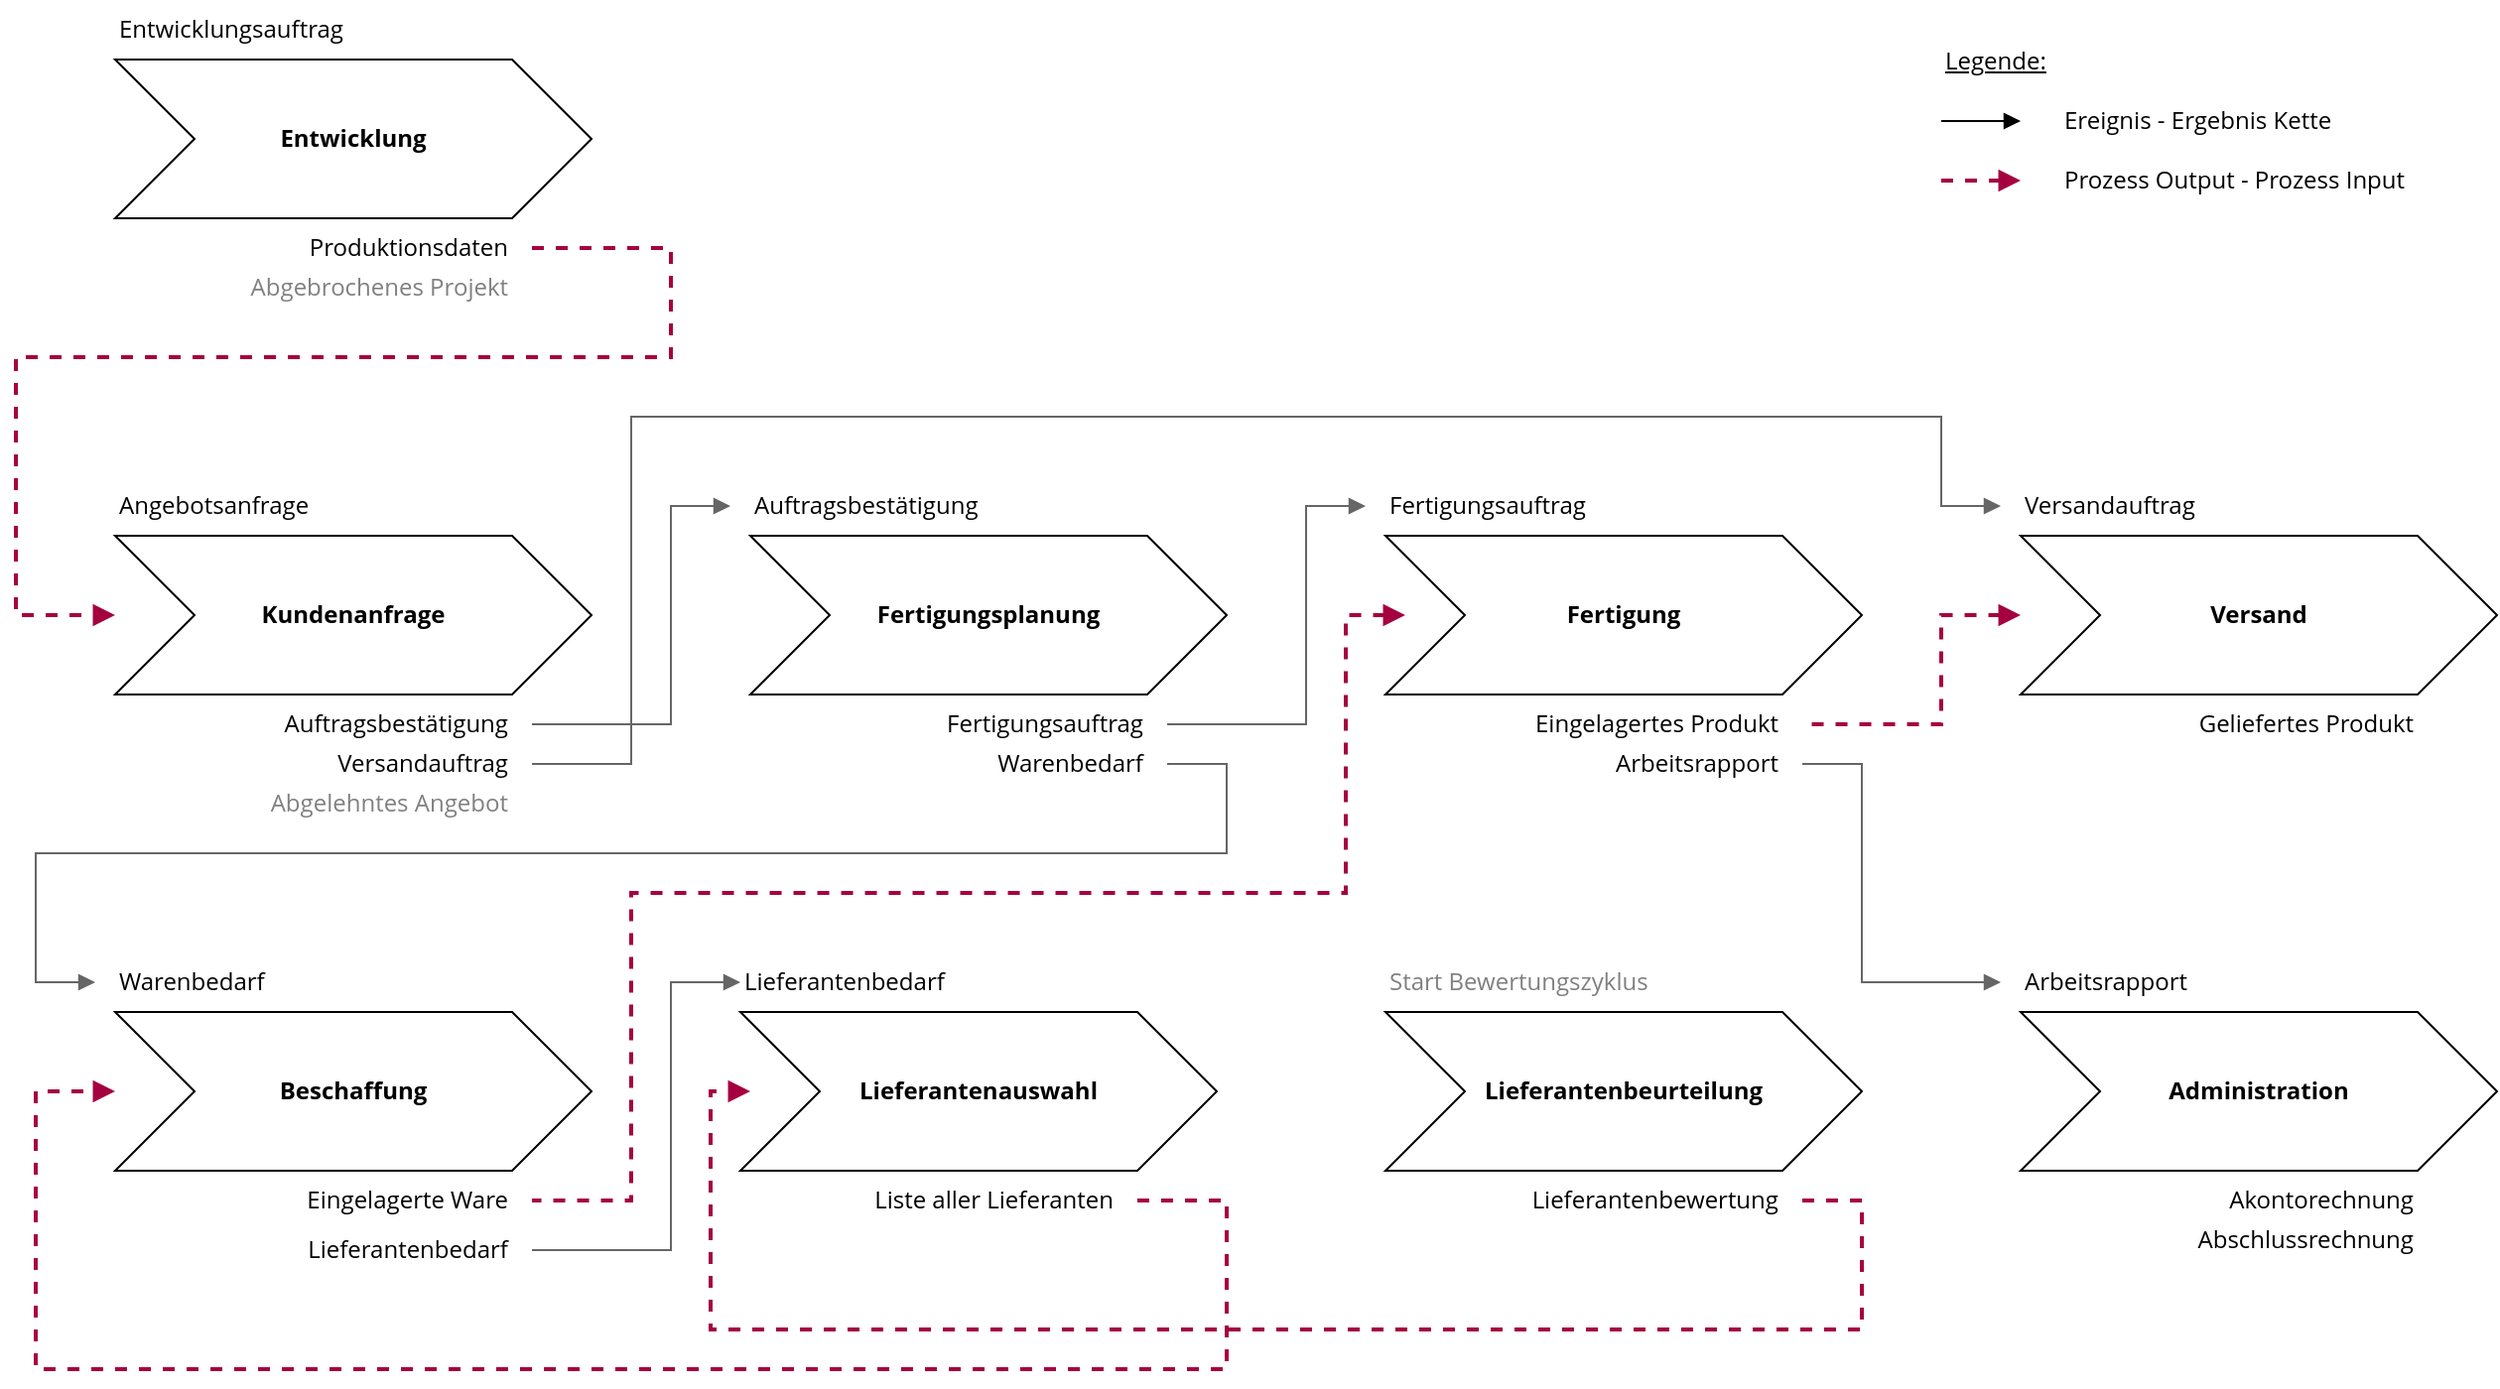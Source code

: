<mxfile version="13.6.2" type="device"><diagram id="6ctkU4ct5DaPyQWIfC3z" name="Page-1"><mxGraphModel dx="1579" dy="1502" grid="1" gridSize="10" guides="1" tooltips="1" connect="1" arrows="1" fold="1" page="1" pageScale="1" pageWidth="1169" pageHeight="827" math="0" shadow="0"><root><mxCell id="0"/><mxCell id="1" parent="0"/><mxCell id="lcJcm3nHYn3BamToFKXf-1" value="Angebotsanfrage" style="text;html=1;strokeColor=none;fillColor=none;align=left;verticalAlign=middle;whiteSpace=wrap;rounded=0;fontFamily=Open Sans;" parent="1" vertex="1"><mxGeometry x="80" y="-551" width="120" height="30" as="geometry"/></mxCell><UserObject label="&lt;b&gt;Kundenanfrage&lt;/b&gt;" id="lcJcm3nHYn3BamToFKXf-2"><mxCell style="shape=step;perimeter=stepPerimeter;whiteSpace=wrap;html=1;fixedSize=1;size=40;fontFamily=Open Sans;" parent="1" vertex="1"><mxGeometry x="80" y="-521" width="240" height="80" as="geometry"/></mxCell></UserObject><mxCell id="lcJcm3nHYn3BamToFKXf-3" value="Auftragsbestätigung" style="text;html=1;strokeColor=none;fillColor=none;align=right;verticalAlign=middle;whiteSpace=wrap;rounded=0;fontFamily=Open Sans;spacingRight=10;" parent="1" vertex="1"><mxGeometry x="170" y="-441" width="120" height="30" as="geometry"/></mxCell><mxCell id="lcJcm3nHYn3BamToFKXf-5" value="Auftragsbestätigung" style="text;html=1;strokeColor=none;fillColor=none;align=left;verticalAlign=middle;whiteSpace=wrap;rounded=0;fontFamily=Open Sans;spacingLeft=10;" parent="1" vertex="1"><mxGeometry x="390" y="-551" width="120" height="30" as="geometry"/></mxCell><UserObject label="&lt;b&gt;Fertigungsplanung&lt;/b&gt;" id="lcJcm3nHYn3BamToFKXf-6"><mxCell style="shape=step;perimeter=stepPerimeter;whiteSpace=wrap;html=1;fixedSize=1;size=40;fontFamily=Open Sans;" parent="1" vertex="1"><mxGeometry x="400" y="-521" width="240" height="80" as="geometry"/></mxCell></UserObject><mxCell id="lcJcm3nHYn3BamToFKXf-7" value="Fertigungsauftrag" style="text;html=1;strokeColor=none;fillColor=none;align=right;verticalAlign=middle;whiteSpace=wrap;rounded=0;fontFamily=Open Sans;spacingRight=10;spacing=2;" parent="1" vertex="1"><mxGeometry x="490" y="-441" width="120" height="30" as="geometry"/></mxCell><mxCell id="lcJcm3nHYn3BamToFKXf-8" value="Warenbedarf" style="text;html=1;strokeColor=none;fillColor=none;align=right;verticalAlign=middle;whiteSpace=wrap;rounded=0;fontFamily=Open Sans;spacingRight=10;spacing=2;" parent="1" vertex="1"><mxGeometry x="490" y="-411" width="120" height="10" as="geometry"/></mxCell><mxCell id="lcJcm3nHYn3BamToFKXf-9" value="" style="endArrow=block;html=1;edgeStyle=elbowEdgeStyle;exitX=1;exitY=0.5;exitDx=0;exitDy=0;entryX=0;entryY=0.5;entryDx=0;entryDy=0;rounded=0;endFill=1;fillColor=#f5f5f5;strokeColor=#666666;fontFamily=Open Sans;strokeWidth=1;" parent="1" source="lcJcm3nHYn3BamToFKXf-3" target="lcJcm3nHYn3BamToFKXf-5" edge="1"><mxGeometry width="50" height="50" relative="1" as="geometry"><mxPoint x="390" y="-221" as="sourcePoint"/><mxPoint x="440" y="-271" as="targetPoint"/><Array as="points"><mxPoint x="360" y="-461"/><mxPoint x="350" y="-461"/></Array></mxGeometry></mxCell><mxCell id="lcJcm3nHYn3BamToFKXf-10" value="Warenbedarf" style="text;html=1;strokeColor=none;fillColor=none;align=left;verticalAlign=middle;whiteSpace=wrap;rounded=0;fontFamily=Open Sans;spacingLeft=10;" parent="1" vertex="1"><mxGeometry x="70" y="-311" width="120" height="30" as="geometry"/></mxCell><UserObject label="&lt;b&gt;Beschaffung&lt;/b&gt;" id="lcJcm3nHYn3BamToFKXf-11"><mxCell style="shape=step;perimeter=stepPerimeter;whiteSpace=wrap;html=1;fixedSize=1;size=40;fontFamily=Open Sans;" parent="1" vertex="1"><mxGeometry x="80" y="-281" width="240" height="80" as="geometry"/></mxCell></UserObject><mxCell id="lcJcm3nHYn3BamToFKXf-12" value="Eingelagerte Ware" style="text;html=1;strokeColor=none;fillColor=none;align=right;verticalAlign=middle;whiteSpace=wrap;rounded=0;fontFamily=Open Sans;spacingRight=10;" parent="1" vertex="1"><mxGeometry x="170" y="-201" width="120" height="30" as="geometry"/></mxCell><mxCell id="lcJcm3nHYn3BamToFKXf-13" value="" style="endArrow=none;html=1;entryX=1;entryY=0.5;entryDx=0;entryDy=0;exitX=0;exitY=0.5;exitDx=0;exitDy=0;edgeStyle=orthogonalEdgeStyle;endFill=0;startArrow=block;startFill=1;rounded=0;fillColor=#f5f5f5;strokeColor=#666666;fontFamily=Open Sans;strokeWidth=1;" parent="1" source="lcJcm3nHYn3BamToFKXf-10" target="lcJcm3nHYn3BamToFKXf-8" edge="1"><mxGeometry width="50" height="50" relative="1" as="geometry"><mxPoint x="390" y="-221" as="sourcePoint"/><mxPoint x="440" y="-271" as="targetPoint"/><Array as="points"><mxPoint x="40" y="-296"/><mxPoint x="40" y="-361"/><mxPoint x="640" y="-361"/><mxPoint x="640" y="-406"/></Array></mxGeometry></mxCell><mxCell id="lcJcm3nHYn3BamToFKXf-14" value="Fertigungsauftrag" style="text;html=1;strokeColor=none;fillColor=none;align=left;verticalAlign=middle;whiteSpace=wrap;rounded=0;fontFamily=Open Sans;spacingLeft=10;" parent="1" vertex="1"><mxGeometry x="710" y="-551" width="120" height="30" as="geometry"/></mxCell><UserObject label="&lt;b&gt;Fertigung&lt;/b&gt;" id="lcJcm3nHYn3BamToFKXf-15"><mxCell style="shape=step;perimeter=stepPerimeter;whiteSpace=wrap;html=1;fixedSize=1;size=40;fontFamily=Open Sans;" parent="1" vertex="1"><mxGeometry x="720" y="-521" width="240" height="80" as="geometry"/></mxCell></UserObject><mxCell id="lcJcm3nHYn3BamToFKXf-16" value="Arbeitsrapport" style="text;html=1;strokeColor=none;fillColor=none;align=right;verticalAlign=middle;whiteSpace=wrap;rounded=0;fontFamily=Open Sans;spacingRight=10;" parent="1" vertex="1"><mxGeometry x="810" y="-411" width="120" height="10" as="geometry"/></mxCell><mxCell id="lcJcm3nHYn3BamToFKXf-17" value="" style="endArrow=block;html=1;entryX=0;entryY=0.5;entryDx=0;entryDy=0;edgeStyle=elbowEdgeStyle;rounded=0;endFill=1;fillColor=#f5f5f5;strokeColor=#666666;fontFamily=Open Sans;strokeWidth=1;exitX=1;exitY=0.5;exitDx=0;exitDy=0;" parent="1" source="lcJcm3nHYn3BamToFKXf-7" target="lcJcm3nHYn3BamToFKXf-14" edge="1"><mxGeometry width="50" height="50" relative="1" as="geometry"><mxPoint x="640" y="-411" as="sourcePoint"/><mxPoint x="440" y="-271" as="targetPoint"/><Array as="points"><mxPoint x="680" y="-471"/></Array></mxGeometry></mxCell><mxCell id="lcJcm3nHYn3BamToFKXf-18" value="Arbeitsrapport" style="text;html=1;strokeColor=none;fillColor=none;align=left;verticalAlign=middle;whiteSpace=wrap;rounded=0;fontFamily=Open Sans;spacingLeft=10;" parent="1" vertex="1"><mxGeometry x="1030" y="-311" width="120" height="30" as="geometry"/></mxCell><UserObject label="&lt;b&gt;Administration&lt;/b&gt;" id="lcJcm3nHYn3BamToFKXf-19"><mxCell style="shape=step;perimeter=stepPerimeter;whiteSpace=wrap;html=1;fixedSize=1;size=40;fontFamily=Open Sans;" parent="1" vertex="1"><mxGeometry x="1040" y="-281" width="240" height="80" as="geometry"/></mxCell></UserObject><mxCell id="lcJcm3nHYn3BamToFKXf-20" value="Akontorechnung" style="text;html=1;strokeColor=none;fillColor=none;align=right;verticalAlign=middle;whiteSpace=wrap;rounded=0;fontFamily=Open Sans;" parent="1" vertex="1"><mxGeometry x="1120" y="-201" width="120" height="30" as="geometry"/></mxCell><mxCell id="lcJcm3nHYn3BamToFKXf-21" value="" style="endArrow=none;html=1;edgeStyle=orthogonalEdgeStyle;rounded=0;endFill=0;startArrow=block;startFill=1;fillColor=#f5f5f5;strokeColor=#666666;fontFamily=Open Sans;strokeWidth=1;exitX=0;exitY=0.5;exitDx=0;exitDy=0;entryX=1;entryY=0.5;entryDx=0;entryDy=0;" parent="1" source="lcJcm3nHYn3BamToFKXf-18" target="lcJcm3nHYn3BamToFKXf-16" edge="1"><mxGeometry width="50" height="50" relative="1" as="geometry"><mxPoint x="1320" y="-341" as="sourcePoint"/><mxPoint x="1020" y="-391" as="targetPoint"/><Array as="points"><mxPoint x="960" y="-296"/><mxPoint x="960" y="-406"/></Array></mxGeometry></mxCell><mxCell id="lcJcm3nHYn3BamToFKXf-22" value="Abschlussrechnung" style="text;html=1;strokeColor=none;fillColor=none;align=right;verticalAlign=middle;whiteSpace=wrap;rounded=0;fontFamily=Open Sans;" parent="1" vertex="1"><mxGeometry x="1120" y="-181" width="120" height="30" as="geometry"/></mxCell><mxCell id="AXWYKlfu01MiWSVrJupV-1" value="&lt;span style=&quot;text-align: right&quot;&gt;Lieferantenbedarf&lt;/span&gt;" style="text;html=1;strokeColor=none;fillColor=none;align=left;verticalAlign=middle;whiteSpace=wrap;rounded=0;fontFamily=Open Sans;" parent="1" vertex="1"><mxGeometry x="395" y="-311" width="120" height="30" as="geometry"/></mxCell><UserObject label="&lt;b&gt;Lieferantenauswahl&lt;/b&gt;" id="AXWYKlfu01MiWSVrJupV-2"><mxCell style="shape=step;perimeter=stepPerimeter;whiteSpace=wrap;html=1;fixedSize=1;size=40;fontFamily=Open Sans;" parent="1" vertex="1"><mxGeometry x="395" y="-281" width="240" height="80" as="geometry"/></mxCell></UserObject><mxCell id="AXWYKlfu01MiWSVrJupV-3" value="Liste aller Lieferanten" style="text;html=1;strokeColor=none;fillColor=none;align=right;verticalAlign=middle;whiteSpace=wrap;rounded=0;fontFamily=Open Sans;spacing=2;spacingRight=10;" parent="1" vertex="1"><mxGeometry x="435" y="-201" width="160" height="30" as="geometry"/></mxCell><mxCell id="AXWYKlfu01MiWSVrJupV-4" value="Start Bewertungszyklus" style="text;html=1;strokeColor=none;fillColor=none;align=left;verticalAlign=middle;whiteSpace=wrap;rounded=0;fontFamily=Open Sans;fontColor=#808080;" parent="1" vertex="1"><mxGeometry x="720" y="-311" width="200" height="30" as="geometry"/></mxCell><UserObject label="&lt;b&gt;Lieferantenbeurteilung&lt;/b&gt;" id="AXWYKlfu01MiWSVrJupV-5"><mxCell style="shape=step;perimeter=stepPerimeter;whiteSpace=wrap;html=1;fixedSize=1;size=40;fontFamily=Open Sans;" parent="1" vertex="1"><mxGeometry x="720" y="-281" width="240" height="80" as="geometry"/></mxCell></UserObject><mxCell id="AXWYKlfu01MiWSVrJupV-6" value="Lieferantenbewertung" style="text;html=1;strokeColor=none;fillColor=none;align=right;verticalAlign=middle;whiteSpace=wrap;rounded=0;fontFamily=Open Sans;spacingRight=10;" parent="1" vertex="1"><mxGeometry x="780" y="-201" width="150" height="30" as="geometry"/></mxCell><UserObject label="&lt;b&gt;Entwicklung&lt;/b&gt;" id="AXWYKlfu01MiWSVrJupV-15"><mxCell style="shape=step;perimeter=stepPerimeter;whiteSpace=wrap;html=1;fixedSize=1;size=40;fontFamily=Open Sans;" parent="1" vertex="1"><mxGeometry x="80" y="-761" width="240" height="80" as="geometry"/></mxCell></UserObject><mxCell id="AXWYKlfu01MiWSVrJupV-18" style="edgeStyle=orthogonalEdgeStyle;rounded=0;orthogonalLoop=1;jettySize=auto;html=1;fontFamily=Open Sans;fontSize=14;fillColor=#d80073;strokeWidth=2;strokeColor=#A50040;startArrow=none;startFill=0;endArrow=block;endFill=1;dashed=1;exitX=1;exitY=0.5;exitDx=0;exitDy=0;" parent="1" source="AXWYKlfu01MiWSVrJupV-16" edge="1"><mxGeometry relative="1" as="geometry"><mxPoint x="1130" y="-666" as="sourcePoint"/><mxPoint x="80" y="-481" as="targetPoint"/><Array as="points"><mxPoint x="360" y="-666"/><mxPoint x="360" y="-611"/><mxPoint x="30.0" y="-611"/><mxPoint x="30.0" y="-481"/></Array></mxGeometry></mxCell><mxCell id="AXWYKlfu01MiWSVrJupV-16" value="Produktionsdaten" style="text;html=1;strokeColor=none;fillColor=none;align=right;verticalAlign=middle;whiteSpace=wrap;rounded=0;fontFamily=Open Sans;spacingRight=10;" parent="1" vertex="1"><mxGeometry x="120" y="-681" width="170" height="30" as="geometry"/></mxCell><mxCell id="AXWYKlfu01MiWSVrJupV-19" value="Lieferantenbedarf" style="text;html=1;strokeColor=none;fillColor=none;align=right;verticalAlign=middle;whiteSpace=wrap;rounded=0;fontFamily=Open Sans;spacingRight=10;" parent="1" vertex="1"><mxGeometry x="170" y="-171" width="120" height="20" as="geometry"/></mxCell><mxCell id="AXWYKlfu01MiWSVrJupV-20" value="" style="endArrow=none;html=1;exitX=0;exitY=0.5;exitDx=0;exitDy=0;edgeStyle=orthogonalEdgeStyle;endFill=0;startArrow=block;startFill=1;rounded=0;fillColor=#f5f5f5;strokeColor=#666666;fontFamily=Open Sans;strokeWidth=1;entryX=1;entryY=0.5;entryDx=0;entryDy=0;" parent="1" source="AXWYKlfu01MiWSVrJupV-1" target="AXWYKlfu01MiWSVrJupV-19" edge="1"><mxGeometry width="50" height="50" relative="1" as="geometry"><mxPoint x="335" y="-331" as="sourcePoint"/><mxPoint x="285" y="-361" as="targetPoint"/><Array as="points"><mxPoint x="360" y="-296"/><mxPoint x="360" y="-161"/></Array></mxGeometry></mxCell><mxCell id="AXWYKlfu01MiWSVrJupV-21" style="edgeStyle=orthogonalEdgeStyle;rounded=0;orthogonalLoop=1;jettySize=auto;html=1;fontFamily=Open Sans;fontSize=14;fillColor=#d80073;strokeWidth=2;strokeColor=#A50040;startArrow=block;startFill=1;endArrow=none;endFill=0;dashed=1;entryX=1;entryY=0.5;entryDx=0;entryDy=0;" parent="1" edge="1" target="lcJcm3nHYn3BamToFKXf-12"><mxGeometry relative="1" as="geometry"><mxPoint x="730" y="-481" as="sourcePoint"/><mxPoint x="400" y="-151" as="targetPoint"/><Array as="points"><mxPoint x="700" y="-481"/><mxPoint x="700" y="-341"/><mxPoint x="340" y="-341"/><mxPoint x="340" y="-186"/></Array></mxGeometry></mxCell><mxCell id="AXWYKlfu01MiWSVrJupV-22" style="edgeStyle=orthogonalEdgeStyle;rounded=0;orthogonalLoop=1;jettySize=auto;html=1;fontFamily=Open Sans;fontSize=14;fillColor=#d80073;strokeWidth=2;strokeColor=#A50040;startArrow=none;startFill=0;endArrow=block;endFill=1;dashed=1;exitX=1;exitY=0.5;exitDx=0;exitDy=0;" parent="1" source="AXWYKlfu01MiWSVrJupV-3" edge="1"><mxGeometry relative="1" as="geometry"><mxPoint x="580" y="49" as="sourcePoint"/><mxPoint x="80" y="-241" as="targetPoint"/><Array as="points"><mxPoint x="640" y="-186"/><mxPoint x="640" y="-101"/><mxPoint x="40" y="-101"/><mxPoint x="40" y="-241"/></Array></mxGeometry></mxCell><mxCell id="AXWYKlfu01MiWSVrJupV-23" style="edgeStyle=orthogonalEdgeStyle;rounded=0;orthogonalLoop=1;jettySize=auto;html=1;fontFamily=Open Sans;fontSize=14;fillColor=#d80073;strokeWidth=2;strokeColor=#A50040;startArrow=none;startFill=0;endArrow=block;endFill=1;dashed=1;exitX=1;exitY=0.5;exitDx=0;exitDy=0;" parent="1" source="AXWYKlfu01MiWSVrJupV-6" edge="1"><mxGeometry relative="1" as="geometry"><mxPoint x="614" y="-176" as="sourcePoint"/><mxPoint x="400" y="-241" as="targetPoint"/><Array as="points"><mxPoint x="960" y="-186"/><mxPoint x="960" y="-121"/><mxPoint x="380" y="-121"/><mxPoint x="380" y="-241"/></Array></mxGeometry></mxCell><mxCell id="AXWYKlfu01MiWSVrJupV-26" value="Eingelagertes Produkt" style="text;html=1;strokeColor=none;fillColor=none;align=right;verticalAlign=middle;whiteSpace=wrap;rounded=0;fontFamily=Open Sans;spacingRight=10;" parent="1" vertex="1"><mxGeometry x="750" y="-441" width="180" height="30" as="geometry"/></mxCell><mxCell id="AXWYKlfu01MiWSVrJupV-28" value="Abgelehntes Angebot" style="text;html=1;strokeColor=none;fillColor=none;align=right;verticalAlign=middle;whiteSpace=wrap;rounded=0;fontFamily=Open Sans;spacingRight=10;fontColor=#808080;" parent="1" vertex="1"><mxGeometry x="90" y="-391" width="200" height="10" as="geometry"/></mxCell><mxCell id="wuCj4BtlRuH7iR41qg13-1" value="Entwicklungsauftrag" style="text;html=1;strokeColor=none;fillColor=none;align=left;verticalAlign=middle;whiteSpace=wrap;rounded=0;fontFamily=Open Sans;" parent="1" vertex="1"><mxGeometry x="80" y="-791" width="120" height="30" as="geometry"/></mxCell><mxCell id="wuCj4BtlRuH7iR41qg13-2" value="Abgebrochenes Projekt" style="text;html=1;strokeColor=none;fillColor=none;align=right;verticalAlign=middle;whiteSpace=wrap;rounded=0;fontFamily=Open Sans;spacingRight=10;fontColor=#808080;" parent="1" vertex="1"><mxGeometry x="120" y="-651" width="170" height="10" as="geometry"/></mxCell><mxCell id="ddkNqAzbGSbasq8tcMwQ-1" value="Legende:" style="text;html=1;strokeColor=none;fillColor=none;align=left;verticalAlign=middle;whiteSpace=wrap;rounded=0;fontFamily=Open Sans;fontStyle=4" vertex="1" parent="1"><mxGeometry x="1000" y="-770" width="80" height="20" as="geometry"/></mxCell><mxCell id="ddkNqAzbGSbasq8tcMwQ-3" value="" style="endArrow=block;html=1;fontFamily=Open Sans;endFill=1;" edge="1" parent="1"><mxGeometry width="50" height="50" relative="1" as="geometry"><mxPoint x="1000" y="-730" as="sourcePoint"/><mxPoint x="1040" y="-730" as="targetPoint"/></mxGeometry></mxCell><mxCell id="ddkNqAzbGSbasq8tcMwQ-4" value="Ereignis - Ergebnis Kette" style="text;html=1;strokeColor=none;fillColor=none;align=left;verticalAlign=middle;whiteSpace=wrap;rounded=0;fontFamily=Open Sans;" vertex="1" parent="1"><mxGeometry x="1060" y="-740" width="180" height="20" as="geometry"/></mxCell><mxCell id="ddkNqAzbGSbasq8tcMwQ-5" value="" style="endArrow=block;html=1;fontFamily=Open Sans;endFill=1;strokeColor=#A50040;dashed=1;strokeWidth=2;" edge="1" parent="1"><mxGeometry width="50" height="50" relative="1" as="geometry"><mxPoint x="1000" y="-700" as="sourcePoint"/><mxPoint x="1040" y="-700" as="targetPoint"/></mxGeometry></mxCell><mxCell id="ddkNqAzbGSbasq8tcMwQ-6" value="Prozess Output - Prozess Input" style="text;html=1;strokeColor=none;fillColor=none;align=left;verticalAlign=middle;whiteSpace=wrap;rounded=0;fontFamily=Open Sans;" vertex="1" parent="1"><mxGeometry x="1060" y="-710" width="180" height="20" as="geometry"/></mxCell><UserObject label="&lt;b&gt;Versand&lt;/b&gt;" id="ddkNqAzbGSbasq8tcMwQ-11"><mxCell style="shape=step;perimeter=stepPerimeter;whiteSpace=wrap;html=1;fixedSize=1;size=40;fontFamily=Open Sans;" vertex="1" parent="1"><mxGeometry x="1040" y="-521" width="240" height="80" as="geometry"/></mxCell></UserObject><mxCell id="ddkNqAzbGSbasq8tcMwQ-13" value="Geliefertes Produkt" style="text;html=1;strokeColor=none;fillColor=none;align=right;verticalAlign=middle;whiteSpace=wrap;rounded=0;fontFamily=Open Sans;spacingRight=10;" vertex="1" parent="1"><mxGeometry x="1100" y="-441" width="150" height="30" as="geometry"/></mxCell><mxCell id="ddkNqAzbGSbasq8tcMwQ-32" style="edgeStyle=orthogonalEdgeStyle;rounded=0;orthogonalLoop=1;jettySize=auto;html=1;exitX=1;exitY=0.5;exitDx=0;exitDy=0;endArrow=block;endFill=1;strokeWidth=1;fontFamily=Open Sans;fontColor=#808080;entryX=0;entryY=0.5;entryDx=0;entryDy=0;strokeColor=#666666;" edge="1" parent="1" source="ddkNqAzbGSbasq8tcMwQ-25" target="ddkNqAzbGSbasq8tcMwQ-27"><mxGeometry relative="1" as="geometry"><mxPoint x="340" y="-581" as="targetPoint"/><Array as="points"><mxPoint x="340" y="-406"/><mxPoint x="340" y="-581"/><mxPoint x="1000" y="-581"/><mxPoint x="1000" y="-536"/></Array></mxGeometry></mxCell><mxCell id="ddkNqAzbGSbasq8tcMwQ-25" value="&lt;font color=&quot;#000000&quot;&gt;Versandauftrag&lt;/font&gt;" style="text;html=1;strokeColor=none;fillColor=none;align=right;verticalAlign=middle;whiteSpace=wrap;rounded=0;fontFamily=Open Sans;spacingRight=10;fontColor=#808080;" vertex="1" parent="1"><mxGeometry x="90" y="-411" width="200" height="10" as="geometry"/></mxCell><mxCell id="ddkNqAzbGSbasq8tcMwQ-27" value="Versandauftrag" style="text;html=1;strokeColor=none;fillColor=none;align=left;verticalAlign=middle;whiteSpace=wrap;rounded=0;fontFamily=Open Sans;spacingLeft=10;" vertex="1" parent="1"><mxGeometry x="1030" y="-551" width="120" height="30" as="geometry"/></mxCell><mxCell id="ddkNqAzbGSbasq8tcMwQ-28" style="edgeStyle=orthogonalEdgeStyle;rounded=0;orthogonalLoop=1;jettySize=auto;html=1;fontFamily=Open Sans;fontSize=14;fillColor=#d80073;strokeWidth=2;strokeColor=#A50040;startArrow=block;startFill=1;endArrow=none;endFill=0;dashed=1;entryX=1;entryY=0.5;entryDx=0;entryDy=0;" edge="1" parent="1" target="AXWYKlfu01MiWSVrJupV-26"><mxGeometry relative="1" as="geometry"><mxPoint x="1040" y="-481" as="sourcePoint"/><mxPoint x="950" y="-426" as="targetPoint"/><Array as="points"><mxPoint x="1000" y="-481"/><mxPoint x="1000" y="-426"/></Array></mxGeometry></mxCell></root></mxGraphModel></diagram></mxfile>